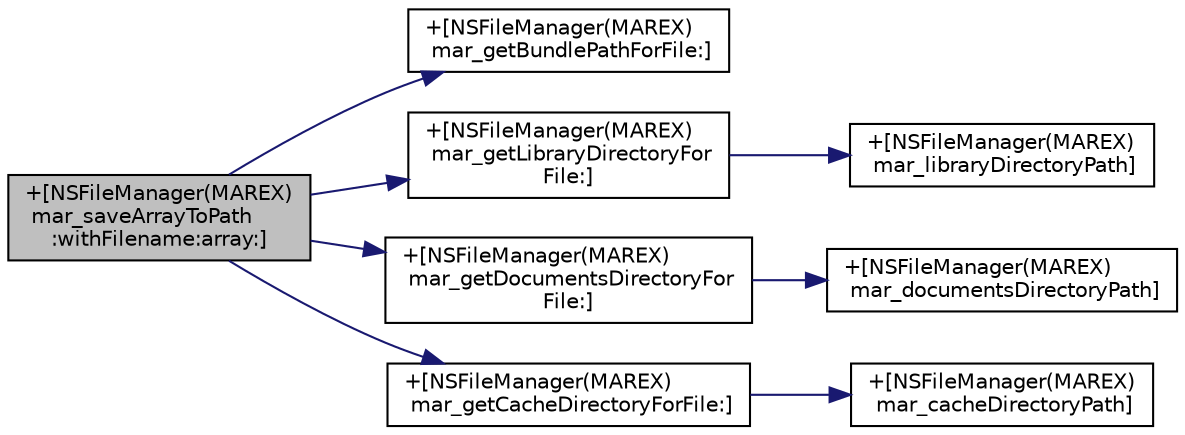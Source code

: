 digraph "+[NSFileManager(MAREX) mar_saveArrayToPath:withFilename:array:]"
{
  edge [fontname="Helvetica",fontsize="10",labelfontname="Helvetica",labelfontsize="10"];
  node [fontname="Helvetica",fontsize="10",shape=record];
  rankdir="LR";
  Node149 [label="+[NSFileManager(MAREX)\l mar_saveArrayToPath\l:withFilename:array:]",height=0.2,width=0.4,color="black", fillcolor="grey75", style="filled", fontcolor="black"];
  Node149 -> Node150 [color="midnightblue",fontsize="10",style="solid"];
  Node150 [label="+[NSFileManager(MAREX)\l mar_getBundlePathForFile:]",height=0.2,width=0.4,color="black", fillcolor="white", style="filled",URL="$category_n_s_file_manager_07_m_a_r_e_x_08.html#a231ce96059067c6aaafddeb25eb49436"];
  Node149 -> Node151 [color="midnightblue",fontsize="10",style="solid"];
  Node151 [label="+[NSFileManager(MAREX)\l mar_getLibraryDirectoryFor\lFile:]",height=0.2,width=0.4,color="black", fillcolor="white", style="filled",URL="$category_n_s_file_manager_07_m_a_r_e_x_08.html#af80857d0bf3c6327dc0fe6ce23bc7a23"];
  Node151 -> Node152 [color="midnightblue",fontsize="10",style="solid"];
  Node152 [label="+[NSFileManager(MAREX)\l mar_libraryDirectoryPath]",height=0.2,width=0.4,color="black", fillcolor="white", style="filled",URL="$category_n_s_file_manager_07_m_a_r_e_x_08.html#a8843f7d374c97338c9628f62f838c0f9"];
  Node149 -> Node153 [color="midnightblue",fontsize="10",style="solid"];
  Node153 [label="+[NSFileManager(MAREX)\l mar_getDocumentsDirectoryFor\lFile:]",height=0.2,width=0.4,color="black", fillcolor="white", style="filled",URL="$category_n_s_file_manager_07_m_a_r_e_x_08.html#a70753829a80f6a20831c9f90ca37d1a8"];
  Node153 -> Node154 [color="midnightblue",fontsize="10",style="solid"];
  Node154 [label="+[NSFileManager(MAREX)\l mar_documentsDirectoryPath]",height=0.2,width=0.4,color="black", fillcolor="white", style="filled",URL="$category_n_s_file_manager_07_m_a_r_e_x_08.html#a2dd533db31c5d66a3bde82627a885981"];
  Node149 -> Node155 [color="midnightblue",fontsize="10",style="solid"];
  Node155 [label="+[NSFileManager(MAREX)\l mar_getCacheDirectoryForFile:]",height=0.2,width=0.4,color="black", fillcolor="white", style="filled",URL="$category_n_s_file_manager_07_m_a_r_e_x_08.html#a545531e1ab0fc9dfbd4e58c437ce6461"];
  Node155 -> Node156 [color="midnightblue",fontsize="10",style="solid"];
  Node156 [label="+[NSFileManager(MAREX)\l mar_cacheDirectoryPath]",height=0.2,width=0.4,color="black", fillcolor="white", style="filled",URL="$category_n_s_file_manager_07_m_a_r_e_x_08.html#a2acb85bfabe48aad57580051d964470b"];
}
